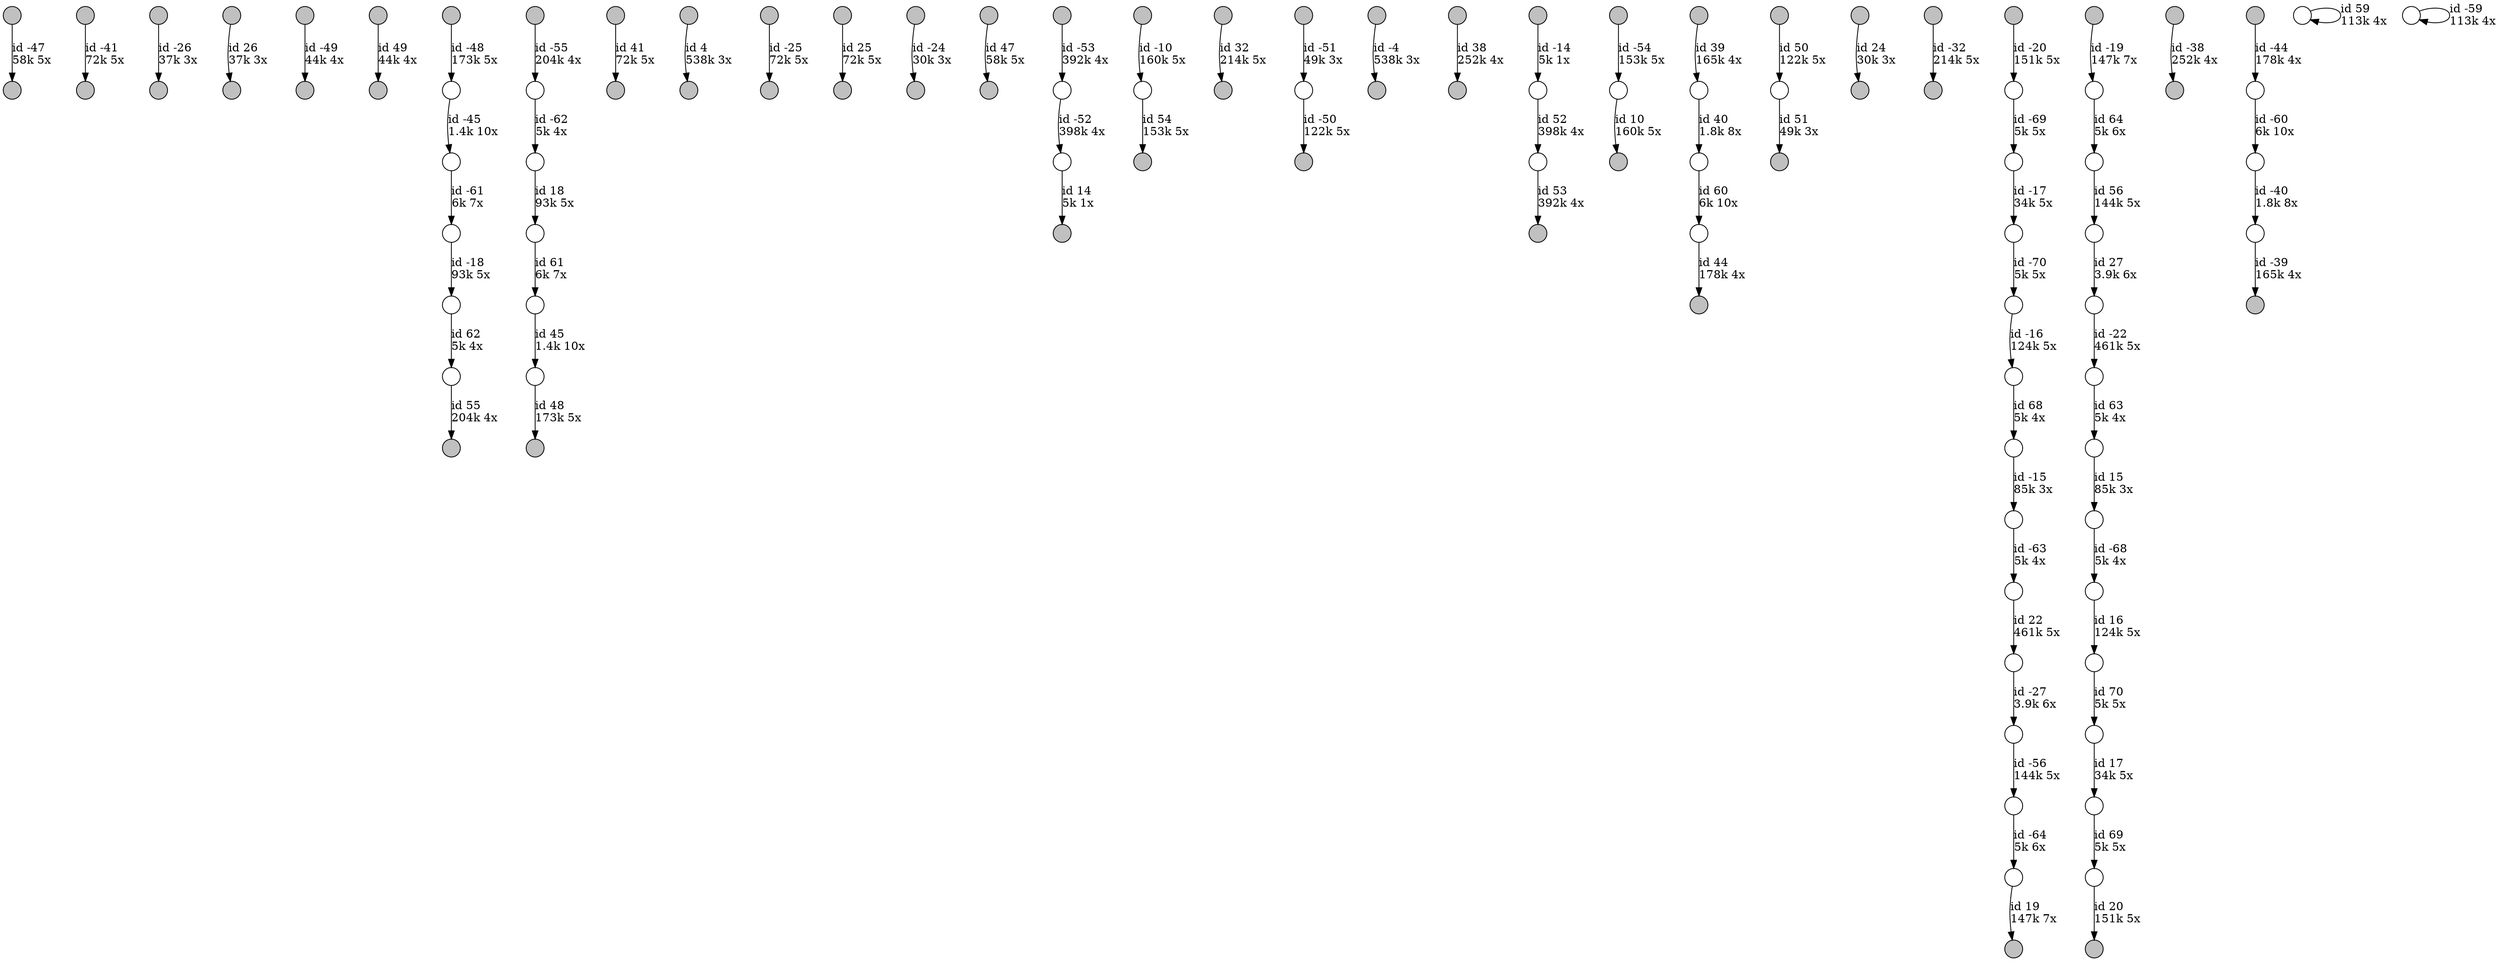 digraph {
nodesep = 0.5;
node [shape = circle, label = "", height = 0.3];
"0" [style = "filled", fillcolor = "grey"];
"1" [style = "filled", fillcolor = "grey"];
"2" [style = "filled", fillcolor = "grey"];
"3" [style = "filled", fillcolor = "grey"];
"4" [style = "filled", fillcolor = "grey"];
"5" [style = "filled", fillcolor = "grey"];
"6" [style = "filled", fillcolor = "grey"];
"7" [style = "filled", fillcolor = "grey"];
"8" [style = "filled", fillcolor = "grey"];
"9" [style = "filled", fillcolor = "grey"];
"10" [style = "filled", fillcolor = "grey"];
"11" [style = "filled", fillcolor = "grey"];
"12" [style = "filled", fillcolor = "grey"];
"13" [style = "filled", fillcolor = "grey"];
"14" [style = "filled", fillcolor = "grey"];
"15" [style = "filled", fillcolor = "grey"];
"16" [style = "filled", fillcolor = "grey"];
"17" [style = "filled", fillcolor = "grey"];
"18" [style = "filled", fillcolor = "grey"];
"19" [style = "filled", fillcolor = "grey"];
"20" [style = "filled", fillcolor = "grey"];
"21" [style = "filled", fillcolor = "grey"];
"22" [style = "filled", fillcolor = "grey"];
"23" [style = "filled", fillcolor = "grey"];
"24" [style = "filled", fillcolor = "grey"];
"25" [style = "filled", fillcolor = "grey"];
"26" [style = "filled", fillcolor = "grey"];
"27" [style = "filled", fillcolor = "grey"];
"28" [style = "filled", fillcolor = "grey"];
"29" [style = "filled", fillcolor = "grey"];
"30" [style = "filled", fillcolor = "grey"];
"31" [style = "filled", fillcolor = "grey"];
"32" [style = "filled", fillcolor = "grey"];
"33" [style = "filled", fillcolor = "grey"];
"34" [style = "filled", fillcolor = "grey"];
"35" [style = "filled", fillcolor = "grey"];
"36" [style = "filled", fillcolor = "grey"];
"37" [style = "filled", fillcolor = "grey"];
"38" [style = "filled", fillcolor = "grey"];
"39" [style = "filled", fillcolor = "grey"];
"40" [style = "filled", fillcolor = "grey"];
"41" [style = "filled", fillcolor = "grey"];
"42" [style = "filled", fillcolor = "grey"];
"43" [style = "filled", fillcolor = "grey"];
"44" [style = "filled", fillcolor = "grey"];
"45" [style = "filled", fillcolor = "grey"];
"46" [style = "filled", fillcolor = "grey"];
"47" [style = "filled", fillcolor = "grey"];
"48" [style = "filled", fillcolor = "grey"];
"49" [style = "filled", fillcolor = "grey"];
"50" [style = "filled", fillcolor = "grey"];
"51" [style = "filled", fillcolor = "grey"];
"52" [style = "filled", fillcolor = "grey"];
"53" [style = "filled", fillcolor = "grey"];
"54" [style = "filled", fillcolor = "grey"];
"55" [style = "filled", fillcolor = "grey"];
"56" [style = "filled", fillcolor = "grey"];
"57" [style = "filled", fillcolor = "grey"];
"58" [style = "filled", fillcolor = "grey"];
"59" [style = "filled", fillcolor = "grey"];
"33" -> "13" [label = "id 4\l538k 3x", color = "black"] ;
"30" -> "29" [label = "id -4\l538k 3x", color = "black"] ;
"60" -> "42" [label = "id 10\l160k 5x", color = "black"] ;
"56" -> "61" [label = "id -10\l160k 5x", color = "black"] ;
"62" -> "38" [label = "id 14\l5k 1x", color = "black"] ;
"34" -> "63" [label = "id -14\l5k 1x", color = "black"] ;
"65" -> "64" [label = "id 15\l85k 3x", color = "black"] ;
"67" -> "66" [label = "id -15\l85k 3x", color = "black"] ;
"69" -> "68" [label = "id 16\l124k 5x", color = "black"] ;
"71" -> "70" [label = "id -16\l124k 5x", color = "black"] ;
"73" -> "72" [label = "id 17\l34k 5x", color = "black"] ;
"75" -> "74" [label = "id -17\l34k 5x", color = "black"] ;
"77" -> "76" [label = "id 18\l93k 5x", color = "black"] ;
"79" -> "78" [label = "id -18\l93k 5x", color = "black"] ;
"80" -> "46" [label = "id 19\l147k 7x", color = "black"] ;
"47" -> "81" [label = "id -19\l147k 7x", color = "black"] ;
"82" -> "59" [label = "id 20\l151k 5x", color = "black"] ;
"58" -> "83" [label = "id -20\l151k 5x", color = "black"] ;
"85" -> "84" [label = "id 22\l461k 5x", color = "black"] ;
"87" -> "86" [label = "id -22\l461k 5x", color = "black"] ;
"50" -> "40" [label = "id 24\l30k 3x", color = "black"] ;
"27" -> "20" [label = "id -24\l30k 3x", color = "black"] ;
"17" -> "16" [label = "id 25\l72k 5x", color = "black"] ;
"15" -> "32" [label = "id -25\l72k 5x", color = "black"] ;
"3" -> "14" [label = "id 26\l37k 3x", color = "black"] ;
"19" -> "2" [label = "id -26\l37k 3x", color = "black"] ;
"88" -> "87" [label = "id 27\l3.9k 6x", color = "black"] ;
"84" -> "89" [label = "id -27\l3.9k 6x", color = "black"] ;
"24" -> "43" [label = "id 32\l214k 5x", color = "black"] ;
"44" -> "45" [label = "id -32\l214k 5x", color = "black"] ;
"41" -> "31" [label = "id 38\l252k 4x", color = "black"] ;
"51" -> "52" [label = "id -38\l252k 4x", color = "black"] ;
"53" -> "90" [label = "id 39\l165k 4x", color = "black"] ;
"91" -> "55" [label = "id -39\l165k 4x", color = "black"] ;
"90" -> "92" [label = "id 40\l1.8k 8x", color = "black"] ;
"93" -> "91" [label = "id -40\l1.8k 8x", color = "black"] ;
"28" -> "10" [label = "id 41\l72k 5x", color = "black"] ;
"11" -> "1" [label = "id -41\l72k 5x", color = "black"] ;
"94" -> "36" [label = "id 44\l178k 4x", color = "black"] ;
"57" -> "95" [label = "id -44\l178k 4x", color = "black"] ;
"97" -> "96" [label = "id 45\l1.4k 10x", color = "black"] ;
"99" -> "98" [label = "id -45\l1.4k 10x", color = "black"] ;
"54" -> "21" [label = "id 47\l58k 5x", color = "black"] ;
"0" -> "12" [label = "id -47\l58k 5x", color = "black"] ;
"96" -> "9" [label = "id 48\l173k 5x", color = "black"] ;
"8" -> "99" [label = "id -48\l173k 5x", color = "black"] ;
"7" -> "6" [label = "id 49\l44k 4x", color = "black"] ;
"5" -> "4" [label = "id -49\l44k 4x", color = "black"] ;
"49" -> "100" [label = "id 50\l122k 5x", color = "black"] ;
"101" -> "48" [label = "id -50\l122k 5x", color = "black"] ;
"100" -> "39" [label = "id 51\l49k 3x", color = "black"] ;
"25" -> "101" [label = "id -51\l49k 3x", color = "black"] ;
"63" -> "102" [label = "id 52\l398k 4x", color = "black"] ;
"103" -> "62" [label = "id -52\l398k 4x", color = "black"] ;
"102" -> "37" [label = "id 53\l392k 4x", color = "black"] ;
"22" -> "103" [label = "id -53\l392k 4x", color = "black"] ;
"61" -> "23" [label = "id 54\l153k 5x", color = "black"] ;
"35" -> "60" [label = "id -54\l153k 5x", color = "black"] ;
"104" -> "18" [label = "id 55\l204k 4x", color = "black"] ;
"26" -> "105" [label = "id -55\l204k 4x", color = "black"] ;
"106" -> "88" [label = "id 56\l144k 5x", color = "black"] ;
"89" -> "107" [label = "id -56\l144k 5x", color = "black"] ;
"108" -> "108" [label = "id 59\l113k 4x", color = "black"] ;
"109" -> "109" [label = "id -59\l113k 4x", color = "black"] ;
"92" -> "94" [label = "id 60\l6k 10x", color = "black"] ;
"95" -> "93" [label = "id -60\l6k 10x", color = "black"] ;
"76" -> "97" [label = "id 61\l6k 7x", color = "black"] ;
"98" -> "79" [label = "id -61\l6k 7x", color = "black"] ;
"78" -> "104" [label = "id 62\l5k 4x", color = "black"] ;
"105" -> "77" [label = "id -62\l5k 4x", color = "black"] ;
"86" -> "65" [label = "id 63\l5k 4x", color = "black"] ;
"66" -> "85" [label = "id -63\l5k 4x", color = "black"] ;
"81" -> "106" [label = "id 64\l5k 6x", color = "black"] ;
"107" -> "80" [label = "id -64\l5k 6x", color = "black"] ;
"70" -> "67" [label = "id 68\l5k 4x", color = "black"] ;
"64" -> "69" [label = "id -68\l5k 4x", color = "black"] ;
"72" -> "82" [label = "id 69\l5k 5x", color = "black"] ;
"83" -> "75" [label = "id -69\l5k 5x", color = "black"] ;
"68" -> "73" [label = "id 70\l5k 5x", color = "black"] ;
"74" -> "71" [label = "id -70\l5k 5x", color = "black"] ;
}
